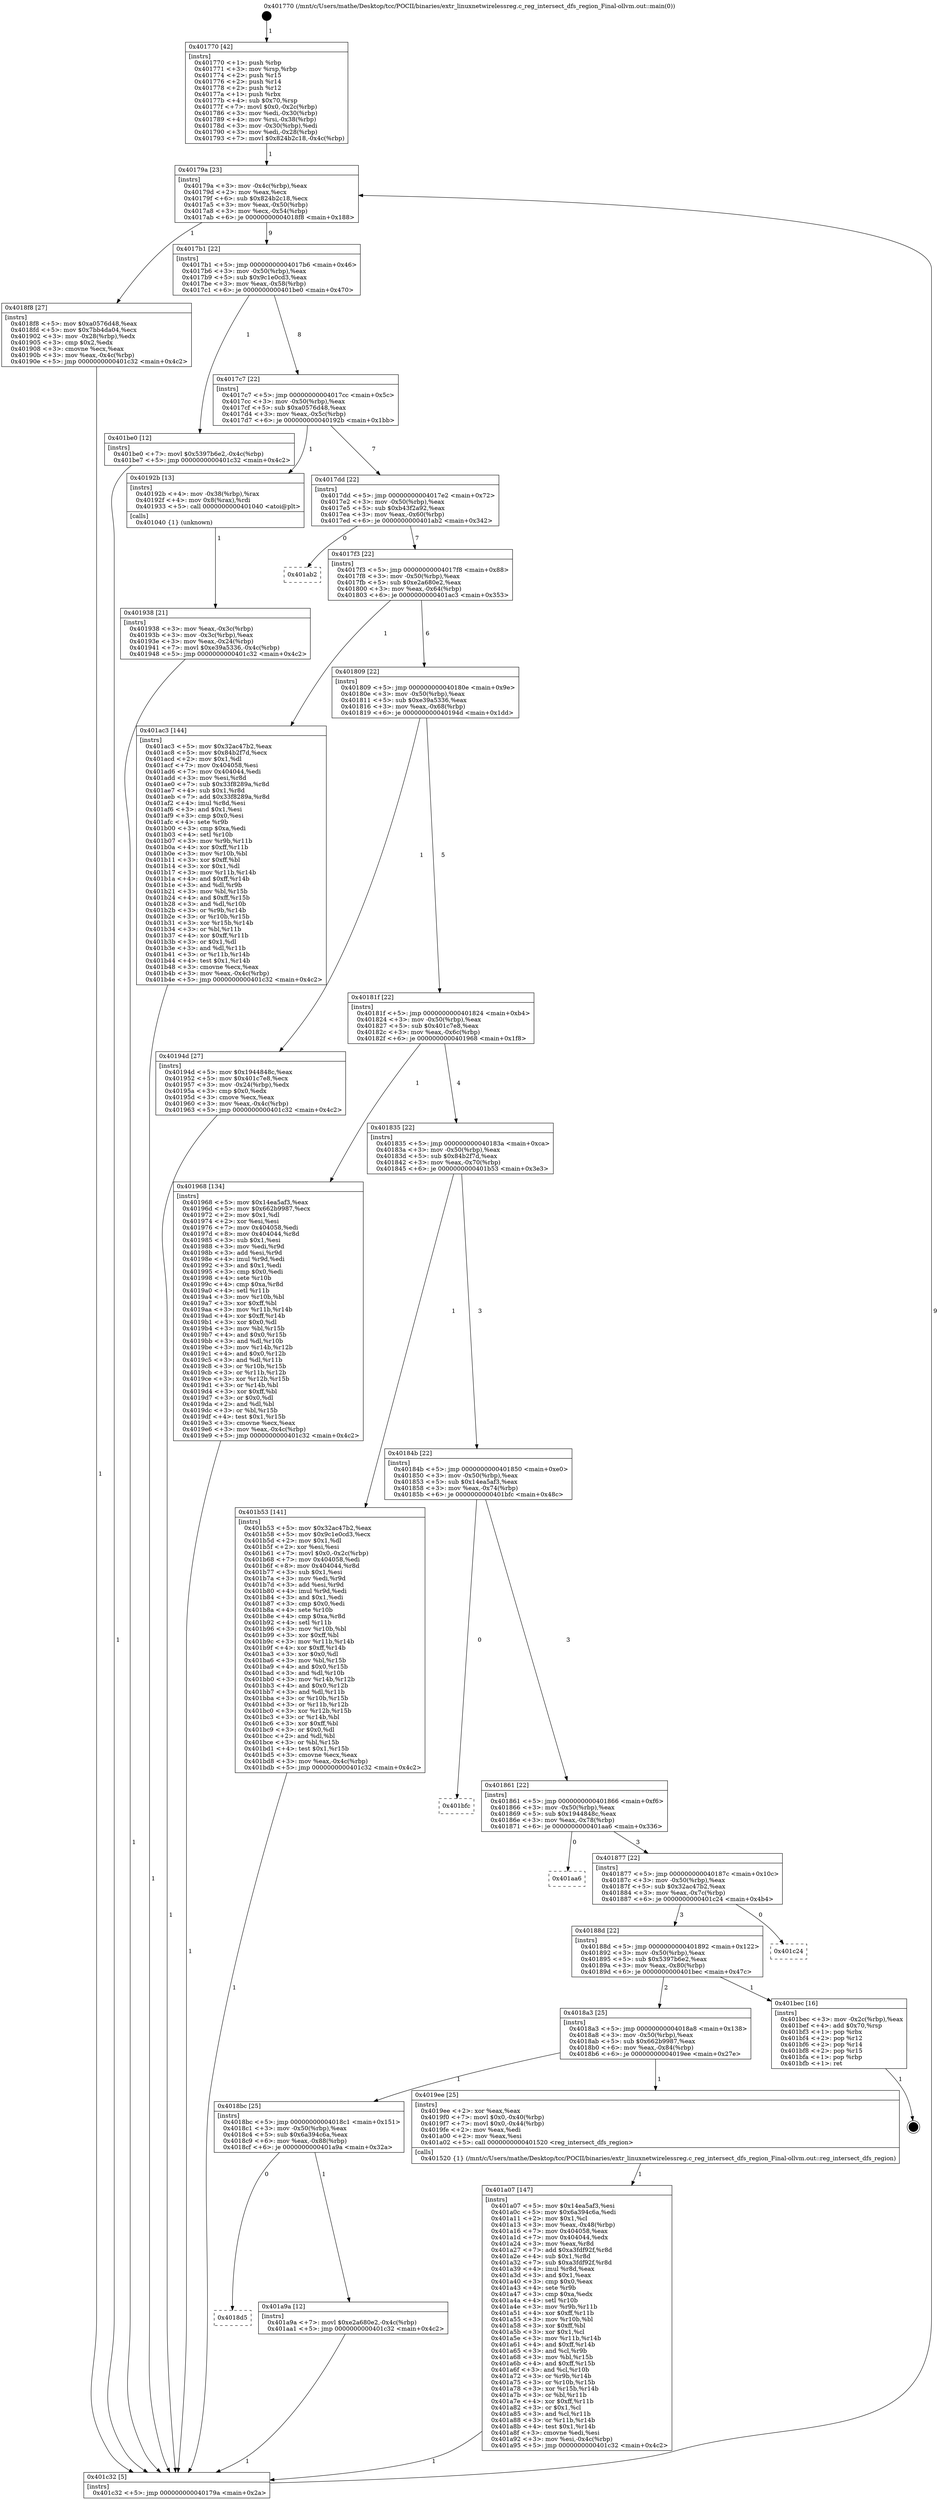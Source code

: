 digraph "0x401770" {
  label = "0x401770 (/mnt/c/Users/mathe/Desktop/tcc/POCII/binaries/extr_linuxnetwirelessreg.c_reg_intersect_dfs_region_Final-ollvm.out::main(0))"
  labelloc = "t"
  node[shape=record]

  Entry [label="",width=0.3,height=0.3,shape=circle,fillcolor=black,style=filled]
  "0x40179a" [label="{
     0x40179a [23]\l
     | [instrs]\l
     &nbsp;&nbsp;0x40179a \<+3\>: mov -0x4c(%rbp),%eax\l
     &nbsp;&nbsp;0x40179d \<+2\>: mov %eax,%ecx\l
     &nbsp;&nbsp;0x40179f \<+6\>: sub $0x824b2c18,%ecx\l
     &nbsp;&nbsp;0x4017a5 \<+3\>: mov %eax,-0x50(%rbp)\l
     &nbsp;&nbsp;0x4017a8 \<+3\>: mov %ecx,-0x54(%rbp)\l
     &nbsp;&nbsp;0x4017ab \<+6\>: je 00000000004018f8 \<main+0x188\>\l
  }"]
  "0x4018f8" [label="{
     0x4018f8 [27]\l
     | [instrs]\l
     &nbsp;&nbsp;0x4018f8 \<+5\>: mov $0xa0576d48,%eax\l
     &nbsp;&nbsp;0x4018fd \<+5\>: mov $0x7bb4da04,%ecx\l
     &nbsp;&nbsp;0x401902 \<+3\>: mov -0x28(%rbp),%edx\l
     &nbsp;&nbsp;0x401905 \<+3\>: cmp $0x2,%edx\l
     &nbsp;&nbsp;0x401908 \<+3\>: cmovne %ecx,%eax\l
     &nbsp;&nbsp;0x40190b \<+3\>: mov %eax,-0x4c(%rbp)\l
     &nbsp;&nbsp;0x40190e \<+5\>: jmp 0000000000401c32 \<main+0x4c2\>\l
  }"]
  "0x4017b1" [label="{
     0x4017b1 [22]\l
     | [instrs]\l
     &nbsp;&nbsp;0x4017b1 \<+5\>: jmp 00000000004017b6 \<main+0x46\>\l
     &nbsp;&nbsp;0x4017b6 \<+3\>: mov -0x50(%rbp),%eax\l
     &nbsp;&nbsp;0x4017b9 \<+5\>: sub $0x9c1e0cd3,%eax\l
     &nbsp;&nbsp;0x4017be \<+3\>: mov %eax,-0x58(%rbp)\l
     &nbsp;&nbsp;0x4017c1 \<+6\>: je 0000000000401be0 \<main+0x470\>\l
  }"]
  "0x401c32" [label="{
     0x401c32 [5]\l
     | [instrs]\l
     &nbsp;&nbsp;0x401c32 \<+5\>: jmp 000000000040179a \<main+0x2a\>\l
  }"]
  "0x401770" [label="{
     0x401770 [42]\l
     | [instrs]\l
     &nbsp;&nbsp;0x401770 \<+1\>: push %rbp\l
     &nbsp;&nbsp;0x401771 \<+3\>: mov %rsp,%rbp\l
     &nbsp;&nbsp;0x401774 \<+2\>: push %r15\l
     &nbsp;&nbsp;0x401776 \<+2\>: push %r14\l
     &nbsp;&nbsp;0x401778 \<+2\>: push %r12\l
     &nbsp;&nbsp;0x40177a \<+1\>: push %rbx\l
     &nbsp;&nbsp;0x40177b \<+4\>: sub $0x70,%rsp\l
     &nbsp;&nbsp;0x40177f \<+7\>: movl $0x0,-0x2c(%rbp)\l
     &nbsp;&nbsp;0x401786 \<+3\>: mov %edi,-0x30(%rbp)\l
     &nbsp;&nbsp;0x401789 \<+4\>: mov %rsi,-0x38(%rbp)\l
     &nbsp;&nbsp;0x40178d \<+3\>: mov -0x30(%rbp),%edi\l
     &nbsp;&nbsp;0x401790 \<+3\>: mov %edi,-0x28(%rbp)\l
     &nbsp;&nbsp;0x401793 \<+7\>: movl $0x824b2c18,-0x4c(%rbp)\l
  }"]
  Exit [label="",width=0.3,height=0.3,shape=circle,fillcolor=black,style=filled,peripheries=2]
  "0x401be0" [label="{
     0x401be0 [12]\l
     | [instrs]\l
     &nbsp;&nbsp;0x401be0 \<+7\>: movl $0x5397b6e2,-0x4c(%rbp)\l
     &nbsp;&nbsp;0x401be7 \<+5\>: jmp 0000000000401c32 \<main+0x4c2\>\l
  }"]
  "0x4017c7" [label="{
     0x4017c7 [22]\l
     | [instrs]\l
     &nbsp;&nbsp;0x4017c7 \<+5\>: jmp 00000000004017cc \<main+0x5c\>\l
     &nbsp;&nbsp;0x4017cc \<+3\>: mov -0x50(%rbp),%eax\l
     &nbsp;&nbsp;0x4017cf \<+5\>: sub $0xa0576d48,%eax\l
     &nbsp;&nbsp;0x4017d4 \<+3\>: mov %eax,-0x5c(%rbp)\l
     &nbsp;&nbsp;0x4017d7 \<+6\>: je 000000000040192b \<main+0x1bb\>\l
  }"]
  "0x4018d5" [label="{
     0x4018d5\l
  }", style=dashed]
  "0x40192b" [label="{
     0x40192b [13]\l
     | [instrs]\l
     &nbsp;&nbsp;0x40192b \<+4\>: mov -0x38(%rbp),%rax\l
     &nbsp;&nbsp;0x40192f \<+4\>: mov 0x8(%rax),%rdi\l
     &nbsp;&nbsp;0x401933 \<+5\>: call 0000000000401040 \<atoi@plt\>\l
     | [calls]\l
     &nbsp;&nbsp;0x401040 \{1\} (unknown)\l
  }"]
  "0x4017dd" [label="{
     0x4017dd [22]\l
     | [instrs]\l
     &nbsp;&nbsp;0x4017dd \<+5\>: jmp 00000000004017e2 \<main+0x72\>\l
     &nbsp;&nbsp;0x4017e2 \<+3\>: mov -0x50(%rbp),%eax\l
     &nbsp;&nbsp;0x4017e5 \<+5\>: sub $0xb43f2a92,%eax\l
     &nbsp;&nbsp;0x4017ea \<+3\>: mov %eax,-0x60(%rbp)\l
     &nbsp;&nbsp;0x4017ed \<+6\>: je 0000000000401ab2 \<main+0x342\>\l
  }"]
  "0x401938" [label="{
     0x401938 [21]\l
     | [instrs]\l
     &nbsp;&nbsp;0x401938 \<+3\>: mov %eax,-0x3c(%rbp)\l
     &nbsp;&nbsp;0x40193b \<+3\>: mov -0x3c(%rbp),%eax\l
     &nbsp;&nbsp;0x40193e \<+3\>: mov %eax,-0x24(%rbp)\l
     &nbsp;&nbsp;0x401941 \<+7\>: movl $0xe39a5336,-0x4c(%rbp)\l
     &nbsp;&nbsp;0x401948 \<+5\>: jmp 0000000000401c32 \<main+0x4c2\>\l
  }"]
  "0x401a9a" [label="{
     0x401a9a [12]\l
     | [instrs]\l
     &nbsp;&nbsp;0x401a9a \<+7\>: movl $0xe2a680e2,-0x4c(%rbp)\l
     &nbsp;&nbsp;0x401aa1 \<+5\>: jmp 0000000000401c32 \<main+0x4c2\>\l
  }"]
  "0x401ab2" [label="{
     0x401ab2\l
  }", style=dashed]
  "0x4017f3" [label="{
     0x4017f3 [22]\l
     | [instrs]\l
     &nbsp;&nbsp;0x4017f3 \<+5\>: jmp 00000000004017f8 \<main+0x88\>\l
     &nbsp;&nbsp;0x4017f8 \<+3\>: mov -0x50(%rbp),%eax\l
     &nbsp;&nbsp;0x4017fb \<+5\>: sub $0xe2a680e2,%eax\l
     &nbsp;&nbsp;0x401800 \<+3\>: mov %eax,-0x64(%rbp)\l
     &nbsp;&nbsp;0x401803 \<+6\>: je 0000000000401ac3 \<main+0x353\>\l
  }"]
  "0x401a07" [label="{
     0x401a07 [147]\l
     | [instrs]\l
     &nbsp;&nbsp;0x401a07 \<+5\>: mov $0x14ea5af3,%esi\l
     &nbsp;&nbsp;0x401a0c \<+5\>: mov $0x6a394c6a,%edi\l
     &nbsp;&nbsp;0x401a11 \<+2\>: mov $0x1,%cl\l
     &nbsp;&nbsp;0x401a13 \<+3\>: mov %eax,-0x48(%rbp)\l
     &nbsp;&nbsp;0x401a16 \<+7\>: mov 0x404058,%eax\l
     &nbsp;&nbsp;0x401a1d \<+7\>: mov 0x404044,%edx\l
     &nbsp;&nbsp;0x401a24 \<+3\>: mov %eax,%r8d\l
     &nbsp;&nbsp;0x401a27 \<+7\>: add $0xa3fdf92f,%r8d\l
     &nbsp;&nbsp;0x401a2e \<+4\>: sub $0x1,%r8d\l
     &nbsp;&nbsp;0x401a32 \<+7\>: sub $0xa3fdf92f,%r8d\l
     &nbsp;&nbsp;0x401a39 \<+4\>: imul %r8d,%eax\l
     &nbsp;&nbsp;0x401a3d \<+3\>: and $0x1,%eax\l
     &nbsp;&nbsp;0x401a40 \<+3\>: cmp $0x0,%eax\l
     &nbsp;&nbsp;0x401a43 \<+4\>: sete %r9b\l
     &nbsp;&nbsp;0x401a47 \<+3\>: cmp $0xa,%edx\l
     &nbsp;&nbsp;0x401a4a \<+4\>: setl %r10b\l
     &nbsp;&nbsp;0x401a4e \<+3\>: mov %r9b,%r11b\l
     &nbsp;&nbsp;0x401a51 \<+4\>: xor $0xff,%r11b\l
     &nbsp;&nbsp;0x401a55 \<+3\>: mov %r10b,%bl\l
     &nbsp;&nbsp;0x401a58 \<+3\>: xor $0xff,%bl\l
     &nbsp;&nbsp;0x401a5b \<+3\>: xor $0x1,%cl\l
     &nbsp;&nbsp;0x401a5e \<+3\>: mov %r11b,%r14b\l
     &nbsp;&nbsp;0x401a61 \<+4\>: and $0xff,%r14b\l
     &nbsp;&nbsp;0x401a65 \<+3\>: and %cl,%r9b\l
     &nbsp;&nbsp;0x401a68 \<+3\>: mov %bl,%r15b\l
     &nbsp;&nbsp;0x401a6b \<+4\>: and $0xff,%r15b\l
     &nbsp;&nbsp;0x401a6f \<+3\>: and %cl,%r10b\l
     &nbsp;&nbsp;0x401a72 \<+3\>: or %r9b,%r14b\l
     &nbsp;&nbsp;0x401a75 \<+3\>: or %r10b,%r15b\l
     &nbsp;&nbsp;0x401a78 \<+3\>: xor %r15b,%r14b\l
     &nbsp;&nbsp;0x401a7b \<+3\>: or %bl,%r11b\l
     &nbsp;&nbsp;0x401a7e \<+4\>: xor $0xff,%r11b\l
     &nbsp;&nbsp;0x401a82 \<+3\>: or $0x1,%cl\l
     &nbsp;&nbsp;0x401a85 \<+3\>: and %cl,%r11b\l
     &nbsp;&nbsp;0x401a88 \<+3\>: or %r11b,%r14b\l
     &nbsp;&nbsp;0x401a8b \<+4\>: test $0x1,%r14b\l
     &nbsp;&nbsp;0x401a8f \<+3\>: cmovne %edi,%esi\l
     &nbsp;&nbsp;0x401a92 \<+3\>: mov %esi,-0x4c(%rbp)\l
     &nbsp;&nbsp;0x401a95 \<+5\>: jmp 0000000000401c32 \<main+0x4c2\>\l
  }"]
  "0x401ac3" [label="{
     0x401ac3 [144]\l
     | [instrs]\l
     &nbsp;&nbsp;0x401ac3 \<+5\>: mov $0x32ac47b2,%eax\l
     &nbsp;&nbsp;0x401ac8 \<+5\>: mov $0x84b2f7d,%ecx\l
     &nbsp;&nbsp;0x401acd \<+2\>: mov $0x1,%dl\l
     &nbsp;&nbsp;0x401acf \<+7\>: mov 0x404058,%esi\l
     &nbsp;&nbsp;0x401ad6 \<+7\>: mov 0x404044,%edi\l
     &nbsp;&nbsp;0x401add \<+3\>: mov %esi,%r8d\l
     &nbsp;&nbsp;0x401ae0 \<+7\>: sub $0x33f8289a,%r8d\l
     &nbsp;&nbsp;0x401ae7 \<+4\>: sub $0x1,%r8d\l
     &nbsp;&nbsp;0x401aeb \<+7\>: add $0x33f8289a,%r8d\l
     &nbsp;&nbsp;0x401af2 \<+4\>: imul %r8d,%esi\l
     &nbsp;&nbsp;0x401af6 \<+3\>: and $0x1,%esi\l
     &nbsp;&nbsp;0x401af9 \<+3\>: cmp $0x0,%esi\l
     &nbsp;&nbsp;0x401afc \<+4\>: sete %r9b\l
     &nbsp;&nbsp;0x401b00 \<+3\>: cmp $0xa,%edi\l
     &nbsp;&nbsp;0x401b03 \<+4\>: setl %r10b\l
     &nbsp;&nbsp;0x401b07 \<+3\>: mov %r9b,%r11b\l
     &nbsp;&nbsp;0x401b0a \<+4\>: xor $0xff,%r11b\l
     &nbsp;&nbsp;0x401b0e \<+3\>: mov %r10b,%bl\l
     &nbsp;&nbsp;0x401b11 \<+3\>: xor $0xff,%bl\l
     &nbsp;&nbsp;0x401b14 \<+3\>: xor $0x1,%dl\l
     &nbsp;&nbsp;0x401b17 \<+3\>: mov %r11b,%r14b\l
     &nbsp;&nbsp;0x401b1a \<+4\>: and $0xff,%r14b\l
     &nbsp;&nbsp;0x401b1e \<+3\>: and %dl,%r9b\l
     &nbsp;&nbsp;0x401b21 \<+3\>: mov %bl,%r15b\l
     &nbsp;&nbsp;0x401b24 \<+4\>: and $0xff,%r15b\l
     &nbsp;&nbsp;0x401b28 \<+3\>: and %dl,%r10b\l
     &nbsp;&nbsp;0x401b2b \<+3\>: or %r9b,%r14b\l
     &nbsp;&nbsp;0x401b2e \<+3\>: or %r10b,%r15b\l
     &nbsp;&nbsp;0x401b31 \<+3\>: xor %r15b,%r14b\l
     &nbsp;&nbsp;0x401b34 \<+3\>: or %bl,%r11b\l
     &nbsp;&nbsp;0x401b37 \<+4\>: xor $0xff,%r11b\l
     &nbsp;&nbsp;0x401b3b \<+3\>: or $0x1,%dl\l
     &nbsp;&nbsp;0x401b3e \<+3\>: and %dl,%r11b\l
     &nbsp;&nbsp;0x401b41 \<+3\>: or %r11b,%r14b\l
     &nbsp;&nbsp;0x401b44 \<+4\>: test $0x1,%r14b\l
     &nbsp;&nbsp;0x401b48 \<+3\>: cmovne %ecx,%eax\l
     &nbsp;&nbsp;0x401b4b \<+3\>: mov %eax,-0x4c(%rbp)\l
     &nbsp;&nbsp;0x401b4e \<+5\>: jmp 0000000000401c32 \<main+0x4c2\>\l
  }"]
  "0x401809" [label="{
     0x401809 [22]\l
     | [instrs]\l
     &nbsp;&nbsp;0x401809 \<+5\>: jmp 000000000040180e \<main+0x9e\>\l
     &nbsp;&nbsp;0x40180e \<+3\>: mov -0x50(%rbp),%eax\l
     &nbsp;&nbsp;0x401811 \<+5\>: sub $0xe39a5336,%eax\l
     &nbsp;&nbsp;0x401816 \<+3\>: mov %eax,-0x68(%rbp)\l
     &nbsp;&nbsp;0x401819 \<+6\>: je 000000000040194d \<main+0x1dd\>\l
  }"]
  "0x4018bc" [label="{
     0x4018bc [25]\l
     | [instrs]\l
     &nbsp;&nbsp;0x4018bc \<+5\>: jmp 00000000004018c1 \<main+0x151\>\l
     &nbsp;&nbsp;0x4018c1 \<+3\>: mov -0x50(%rbp),%eax\l
     &nbsp;&nbsp;0x4018c4 \<+5\>: sub $0x6a394c6a,%eax\l
     &nbsp;&nbsp;0x4018c9 \<+6\>: mov %eax,-0x88(%rbp)\l
     &nbsp;&nbsp;0x4018cf \<+6\>: je 0000000000401a9a \<main+0x32a\>\l
  }"]
  "0x40194d" [label="{
     0x40194d [27]\l
     | [instrs]\l
     &nbsp;&nbsp;0x40194d \<+5\>: mov $0x1944848c,%eax\l
     &nbsp;&nbsp;0x401952 \<+5\>: mov $0x401c7e8,%ecx\l
     &nbsp;&nbsp;0x401957 \<+3\>: mov -0x24(%rbp),%edx\l
     &nbsp;&nbsp;0x40195a \<+3\>: cmp $0x0,%edx\l
     &nbsp;&nbsp;0x40195d \<+3\>: cmove %ecx,%eax\l
     &nbsp;&nbsp;0x401960 \<+3\>: mov %eax,-0x4c(%rbp)\l
     &nbsp;&nbsp;0x401963 \<+5\>: jmp 0000000000401c32 \<main+0x4c2\>\l
  }"]
  "0x40181f" [label="{
     0x40181f [22]\l
     | [instrs]\l
     &nbsp;&nbsp;0x40181f \<+5\>: jmp 0000000000401824 \<main+0xb4\>\l
     &nbsp;&nbsp;0x401824 \<+3\>: mov -0x50(%rbp),%eax\l
     &nbsp;&nbsp;0x401827 \<+5\>: sub $0x401c7e8,%eax\l
     &nbsp;&nbsp;0x40182c \<+3\>: mov %eax,-0x6c(%rbp)\l
     &nbsp;&nbsp;0x40182f \<+6\>: je 0000000000401968 \<main+0x1f8\>\l
  }"]
  "0x4019ee" [label="{
     0x4019ee [25]\l
     | [instrs]\l
     &nbsp;&nbsp;0x4019ee \<+2\>: xor %eax,%eax\l
     &nbsp;&nbsp;0x4019f0 \<+7\>: movl $0x0,-0x40(%rbp)\l
     &nbsp;&nbsp;0x4019f7 \<+7\>: movl $0x0,-0x44(%rbp)\l
     &nbsp;&nbsp;0x4019fe \<+2\>: mov %eax,%edi\l
     &nbsp;&nbsp;0x401a00 \<+2\>: mov %eax,%esi\l
     &nbsp;&nbsp;0x401a02 \<+5\>: call 0000000000401520 \<reg_intersect_dfs_region\>\l
     | [calls]\l
     &nbsp;&nbsp;0x401520 \{1\} (/mnt/c/Users/mathe/Desktop/tcc/POCII/binaries/extr_linuxnetwirelessreg.c_reg_intersect_dfs_region_Final-ollvm.out::reg_intersect_dfs_region)\l
  }"]
  "0x401968" [label="{
     0x401968 [134]\l
     | [instrs]\l
     &nbsp;&nbsp;0x401968 \<+5\>: mov $0x14ea5af3,%eax\l
     &nbsp;&nbsp;0x40196d \<+5\>: mov $0x662b9987,%ecx\l
     &nbsp;&nbsp;0x401972 \<+2\>: mov $0x1,%dl\l
     &nbsp;&nbsp;0x401974 \<+2\>: xor %esi,%esi\l
     &nbsp;&nbsp;0x401976 \<+7\>: mov 0x404058,%edi\l
     &nbsp;&nbsp;0x40197d \<+8\>: mov 0x404044,%r8d\l
     &nbsp;&nbsp;0x401985 \<+3\>: sub $0x1,%esi\l
     &nbsp;&nbsp;0x401988 \<+3\>: mov %edi,%r9d\l
     &nbsp;&nbsp;0x40198b \<+3\>: add %esi,%r9d\l
     &nbsp;&nbsp;0x40198e \<+4\>: imul %r9d,%edi\l
     &nbsp;&nbsp;0x401992 \<+3\>: and $0x1,%edi\l
     &nbsp;&nbsp;0x401995 \<+3\>: cmp $0x0,%edi\l
     &nbsp;&nbsp;0x401998 \<+4\>: sete %r10b\l
     &nbsp;&nbsp;0x40199c \<+4\>: cmp $0xa,%r8d\l
     &nbsp;&nbsp;0x4019a0 \<+4\>: setl %r11b\l
     &nbsp;&nbsp;0x4019a4 \<+3\>: mov %r10b,%bl\l
     &nbsp;&nbsp;0x4019a7 \<+3\>: xor $0xff,%bl\l
     &nbsp;&nbsp;0x4019aa \<+3\>: mov %r11b,%r14b\l
     &nbsp;&nbsp;0x4019ad \<+4\>: xor $0xff,%r14b\l
     &nbsp;&nbsp;0x4019b1 \<+3\>: xor $0x0,%dl\l
     &nbsp;&nbsp;0x4019b4 \<+3\>: mov %bl,%r15b\l
     &nbsp;&nbsp;0x4019b7 \<+4\>: and $0x0,%r15b\l
     &nbsp;&nbsp;0x4019bb \<+3\>: and %dl,%r10b\l
     &nbsp;&nbsp;0x4019be \<+3\>: mov %r14b,%r12b\l
     &nbsp;&nbsp;0x4019c1 \<+4\>: and $0x0,%r12b\l
     &nbsp;&nbsp;0x4019c5 \<+3\>: and %dl,%r11b\l
     &nbsp;&nbsp;0x4019c8 \<+3\>: or %r10b,%r15b\l
     &nbsp;&nbsp;0x4019cb \<+3\>: or %r11b,%r12b\l
     &nbsp;&nbsp;0x4019ce \<+3\>: xor %r12b,%r15b\l
     &nbsp;&nbsp;0x4019d1 \<+3\>: or %r14b,%bl\l
     &nbsp;&nbsp;0x4019d4 \<+3\>: xor $0xff,%bl\l
     &nbsp;&nbsp;0x4019d7 \<+3\>: or $0x0,%dl\l
     &nbsp;&nbsp;0x4019da \<+2\>: and %dl,%bl\l
     &nbsp;&nbsp;0x4019dc \<+3\>: or %bl,%r15b\l
     &nbsp;&nbsp;0x4019df \<+4\>: test $0x1,%r15b\l
     &nbsp;&nbsp;0x4019e3 \<+3\>: cmovne %ecx,%eax\l
     &nbsp;&nbsp;0x4019e6 \<+3\>: mov %eax,-0x4c(%rbp)\l
     &nbsp;&nbsp;0x4019e9 \<+5\>: jmp 0000000000401c32 \<main+0x4c2\>\l
  }"]
  "0x401835" [label="{
     0x401835 [22]\l
     | [instrs]\l
     &nbsp;&nbsp;0x401835 \<+5\>: jmp 000000000040183a \<main+0xca\>\l
     &nbsp;&nbsp;0x40183a \<+3\>: mov -0x50(%rbp),%eax\l
     &nbsp;&nbsp;0x40183d \<+5\>: sub $0x84b2f7d,%eax\l
     &nbsp;&nbsp;0x401842 \<+3\>: mov %eax,-0x70(%rbp)\l
     &nbsp;&nbsp;0x401845 \<+6\>: je 0000000000401b53 \<main+0x3e3\>\l
  }"]
  "0x4018a3" [label="{
     0x4018a3 [25]\l
     | [instrs]\l
     &nbsp;&nbsp;0x4018a3 \<+5\>: jmp 00000000004018a8 \<main+0x138\>\l
     &nbsp;&nbsp;0x4018a8 \<+3\>: mov -0x50(%rbp),%eax\l
     &nbsp;&nbsp;0x4018ab \<+5\>: sub $0x662b9987,%eax\l
     &nbsp;&nbsp;0x4018b0 \<+6\>: mov %eax,-0x84(%rbp)\l
     &nbsp;&nbsp;0x4018b6 \<+6\>: je 00000000004019ee \<main+0x27e\>\l
  }"]
  "0x401b53" [label="{
     0x401b53 [141]\l
     | [instrs]\l
     &nbsp;&nbsp;0x401b53 \<+5\>: mov $0x32ac47b2,%eax\l
     &nbsp;&nbsp;0x401b58 \<+5\>: mov $0x9c1e0cd3,%ecx\l
     &nbsp;&nbsp;0x401b5d \<+2\>: mov $0x1,%dl\l
     &nbsp;&nbsp;0x401b5f \<+2\>: xor %esi,%esi\l
     &nbsp;&nbsp;0x401b61 \<+7\>: movl $0x0,-0x2c(%rbp)\l
     &nbsp;&nbsp;0x401b68 \<+7\>: mov 0x404058,%edi\l
     &nbsp;&nbsp;0x401b6f \<+8\>: mov 0x404044,%r8d\l
     &nbsp;&nbsp;0x401b77 \<+3\>: sub $0x1,%esi\l
     &nbsp;&nbsp;0x401b7a \<+3\>: mov %edi,%r9d\l
     &nbsp;&nbsp;0x401b7d \<+3\>: add %esi,%r9d\l
     &nbsp;&nbsp;0x401b80 \<+4\>: imul %r9d,%edi\l
     &nbsp;&nbsp;0x401b84 \<+3\>: and $0x1,%edi\l
     &nbsp;&nbsp;0x401b87 \<+3\>: cmp $0x0,%edi\l
     &nbsp;&nbsp;0x401b8a \<+4\>: sete %r10b\l
     &nbsp;&nbsp;0x401b8e \<+4\>: cmp $0xa,%r8d\l
     &nbsp;&nbsp;0x401b92 \<+4\>: setl %r11b\l
     &nbsp;&nbsp;0x401b96 \<+3\>: mov %r10b,%bl\l
     &nbsp;&nbsp;0x401b99 \<+3\>: xor $0xff,%bl\l
     &nbsp;&nbsp;0x401b9c \<+3\>: mov %r11b,%r14b\l
     &nbsp;&nbsp;0x401b9f \<+4\>: xor $0xff,%r14b\l
     &nbsp;&nbsp;0x401ba3 \<+3\>: xor $0x0,%dl\l
     &nbsp;&nbsp;0x401ba6 \<+3\>: mov %bl,%r15b\l
     &nbsp;&nbsp;0x401ba9 \<+4\>: and $0x0,%r15b\l
     &nbsp;&nbsp;0x401bad \<+3\>: and %dl,%r10b\l
     &nbsp;&nbsp;0x401bb0 \<+3\>: mov %r14b,%r12b\l
     &nbsp;&nbsp;0x401bb3 \<+4\>: and $0x0,%r12b\l
     &nbsp;&nbsp;0x401bb7 \<+3\>: and %dl,%r11b\l
     &nbsp;&nbsp;0x401bba \<+3\>: or %r10b,%r15b\l
     &nbsp;&nbsp;0x401bbd \<+3\>: or %r11b,%r12b\l
     &nbsp;&nbsp;0x401bc0 \<+3\>: xor %r12b,%r15b\l
     &nbsp;&nbsp;0x401bc3 \<+3\>: or %r14b,%bl\l
     &nbsp;&nbsp;0x401bc6 \<+3\>: xor $0xff,%bl\l
     &nbsp;&nbsp;0x401bc9 \<+3\>: or $0x0,%dl\l
     &nbsp;&nbsp;0x401bcc \<+2\>: and %dl,%bl\l
     &nbsp;&nbsp;0x401bce \<+3\>: or %bl,%r15b\l
     &nbsp;&nbsp;0x401bd1 \<+4\>: test $0x1,%r15b\l
     &nbsp;&nbsp;0x401bd5 \<+3\>: cmovne %ecx,%eax\l
     &nbsp;&nbsp;0x401bd8 \<+3\>: mov %eax,-0x4c(%rbp)\l
     &nbsp;&nbsp;0x401bdb \<+5\>: jmp 0000000000401c32 \<main+0x4c2\>\l
  }"]
  "0x40184b" [label="{
     0x40184b [22]\l
     | [instrs]\l
     &nbsp;&nbsp;0x40184b \<+5\>: jmp 0000000000401850 \<main+0xe0\>\l
     &nbsp;&nbsp;0x401850 \<+3\>: mov -0x50(%rbp),%eax\l
     &nbsp;&nbsp;0x401853 \<+5\>: sub $0x14ea5af3,%eax\l
     &nbsp;&nbsp;0x401858 \<+3\>: mov %eax,-0x74(%rbp)\l
     &nbsp;&nbsp;0x40185b \<+6\>: je 0000000000401bfc \<main+0x48c\>\l
  }"]
  "0x401bec" [label="{
     0x401bec [16]\l
     | [instrs]\l
     &nbsp;&nbsp;0x401bec \<+3\>: mov -0x2c(%rbp),%eax\l
     &nbsp;&nbsp;0x401bef \<+4\>: add $0x70,%rsp\l
     &nbsp;&nbsp;0x401bf3 \<+1\>: pop %rbx\l
     &nbsp;&nbsp;0x401bf4 \<+2\>: pop %r12\l
     &nbsp;&nbsp;0x401bf6 \<+2\>: pop %r14\l
     &nbsp;&nbsp;0x401bf8 \<+2\>: pop %r15\l
     &nbsp;&nbsp;0x401bfa \<+1\>: pop %rbp\l
     &nbsp;&nbsp;0x401bfb \<+1\>: ret\l
  }"]
  "0x401bfc" [label="{
     0x401bfc\l
  }", style=dashed]
  "0x401861" [label="{
     0x401861 [22]\l
     | [instrs]\l
     &nbsp;&nbsp;0x401861 \<+5\>: jmp 0000000000401866 \<main+0xf6\>\l
     &nbsp;&nbsp;0x401866 \<+3\>: mov -0x50(%rbp),%eax\l
     &nbsp;&nbsp;0x401869 \<+5\>: sub $0x1944848c,%eax\l
     &nbsp;&nbsp;0x40186e \<+3\>: mov %eax,-0x78(%rbp)\l
     &nbsp;&nbsp;0x401871 \<+6\>: je 0000000000401aa6 \<main+0x336\>\l
  }"]
  "0x40188d" [label="{
     0x40188d [22]\l
     | [instrs]\l
     &nbsp;&nbsp;0x40188d \<+5\>: jmp 0000000000401892 \<main+0x122\>\l
     &nbsp;&nbsp;0x401892 \<+3\>: mov -0x50(%rbp),%eax\l
     &nbsp;&nbsp;0x401895 \<+5\>: sub $0x5397b6e2,%eax\l
     &nbsp;&nbsp;0x40189a \<+3\>: mov %eax,-0x80(%rbp)\l
     &nbsp;&nbsp;0x40189d \<+6\>: je 0000000000401bec \<main+0x47c\>\l
  }"]
  "0x401aa6" [label="{
     0x401aa6\l
  }", style=dashed]
  "0x401877" [label="{
     0x401877 [22]\l
     | [instrs]\l
     &nbsp;&nbsp;0x401877 \<+5\>: jmp 000000000040187c \<main+0x10c\>\l
     &nbsp;&nbsp;0x40187c \<+3\>: mov -0x50(%rbp),%eax\l
     &nbsp;&nbsp;0x40187f \<+5\>: sub $0x32ac47b2,%eax\l
     &nbsp;&nbsp;0x401884 \<+3\>: mov %eax,-0x7c(%rbp)\l
     &nbsp;&nbsp;0x401887 \<+6\>: je 0000000000401c24 \<main+0x4b4\>\l
  }"]
  "0x401c24" [label="{
     0x401c24\l
  }", style=dashed]
  Entry -> "0x401770" [label=" 1"]
  "0x40179a" -> "0x4018f8" [label=" 1"]
  "0x40179a" -> "0x4017b1" [label=" 9"]
  "0x4018f8" -> "0x401c32" [label=" 1"]
  "0x401770" -> "0x40179a" [label=" 1"]
  "0x401c32" -> "0x40179a" [label=" 9"]
  "0x401bec" -> Exit [label=" 1"]
  "0x4017b1" -> "0x401be0" [label=" 1"]
  "0x4017b1" -> "0x4017c7" [label=" 8"]
  "0x401be0" -> "0x401c32" [label=" 1"]
  "0x4017c7" -> "0x40192b" [label=" 1"]
  "0x4017c7" -> "0x4017dd" [label=" 7"]
  "0x40192b" -> "0x401938" [label=" 1"]
  "0x401938" -> "0x401c32" [label=" 1"]
  "0x401b53" -> "0x401c32" [label=" 1"]
  "0x4017dd" -> "0x401ab2" [label=" 0"]
  "0x4017dd" -> "0x4017f3" [label=" 7"]
  "0x401ac3" -> "0x401c32" [label=" 1"]
  "0x4017f3" -> "0x401ac3" [label=" 1"]
  "0x4017f3" -> "0x401809" [label=" 6"]
  "0x4018bc" -> "0x4018d5" [label=" 0"]
  "0x401809" -> "0x40194d" [label=" 1"]
  "0x401809" -> "0x40181f" [label=" 5"]
  "0x40194d" -> "0x401c32" [label=" 1"]
  "0x4018bc" -> "0x401a9a" [label=" 1"]
  "0x40181f" -> "0x401968" [label=" 1"]
  "0x40181f" -> "0x401835" [label=" 4"]
  "0x401968" -> "0x401c32" [label=" 1"]
  "0x401a9a" -> "0x401c32" [label=" 1"]
  "0x401835" -> "0x401b53" [label=" 1"]
  "0x401835" -> "0x40184b" [label=" 3"]
  "0x4019ee" -> "0x401a07" [label=" 1"]
  "0x40184b" -> "0x401bfc" [label=" 0"]
  "0x40184b" -> "0x401861" [label=" 3"]
  "0x4018a3" -> "0x4018bc" [label=" 1"]
  "0x401861" -> "0x401aa6" [label=" 0"]
  "0x401861" -> "0x401877" [label=" 3"]
  "0x401a07" -> "0x401c32" [label=" 1"]
  "0x401877" -> "0x401c24" [label=" 0"]
  "0x401877" -> "0x40188d" [label=" 3"]
  "0x4018a3" -> "0x4019ee" [label=" 1"]
  "0x40188d" -> "0x401bec" [label=" 1"]
  "0x40188d" -> "0x4018a3" [label=" 2"]
}
